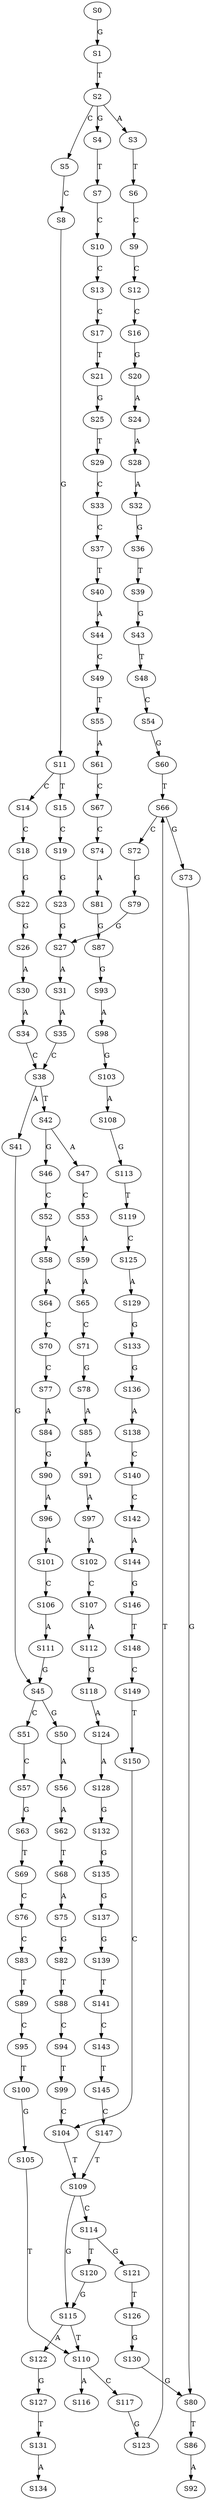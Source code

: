 strict digraph  {
	S0 -> S1 [ label = G ];
	S1 -> S2 [ label = T ];
	S2 -> S3 [ label = A ];
	S2 -> S4 [ label = G ];
	S2 -> S5 [ label = C ];
	S3 -> S6 [ label = T ];
	S4 -> S7 [ label = T ];
	S5 -> S8 [ label = C ];
	S6 -> S9 [ label = C ];
	S7 -> S10 [ label = C ];
	S8 -> S11 [ label = G ];
	S9 -> S12 [ label = C ];
	S10 -> S13 [ label = C ];
	S11 -> S14 [ label = C ];
	S11 -> S15 [ label = T ];
	S12 -> S16 [ label = C ];
	S13 -> S17 [ label = C ];
	S14 -> S18 [ label = C ];
	S15 -> S19 [ label = C ];
	S16 -> S20 [ label = G ];
	S17 -> S21 [ label = T ];
	S18 -> S22 [ label = G ];
	S19 -> S23 [ label = G ];
	S20 -> S24 [ label = A ];
	S21 -> S25 [ label = G ];
	S22 -> S26 [ label = G ];
	S23 -> S27 [ label = G ];
	S24 -> S28 [ label = A ];
	S25 -> S29 [ label = T ];
	S26 -> S30 [ label = A ];
	S27 -> S31 [ label = A ];
	S28 -> S32 [ label = A ];
	S29 -> S33 [ label = C ];
	S30 -> S34 [ label = A ];
	S31 -> S35 [ label = A ];
	S32 -> S36 [ label = G ];
	S33 -> S37 [ label = C ];
	S34 -> S38 [ label = C ];
	S35 -> S38 [ label = C ];
	S36 -> S39 [ label = T ];
	S37 -> S40 [ label = T ];
	S38 -> S41 [ label = A ];
	S38 -> S42 [ label = T ];
	S39 -> S43 [ label = G ];
	S40 -> S44 [ label = A ];
	S41 -> S45 [ label = G ];
	S42 -> S46 [ label = G ];
	S42 -> S47 [ label = A ];
	S43 -> S48 [ label = T ];
	S44 -> S49 [ label = C ];
	S45 -> S50 [ label = G ];
	S45 -> S51 [ label = C ];
	S46 -> S52 [ label = C ];
	S47 -> S53 [ label = C ];
	S48 -> S54 [ label = C ];
	S49 -> S55 [ label = T ];
	S50 -> S56 [ label = A ];
	S51 -> S57 [ label = C ];
	S52 -> S58 [ label = A ];
	S53 -> S59 [ label = A ];
	S54 -> S60 [ label = G ];
	S55 -> S61 [ label = A ];
	S56 -> S62 [ label = A ];
	S57 -> S63 [ label = G ];
	S58 -> S64 [ label = A ];
	S59 -> S65 [ label = A ];
	S60 -> S66 [ label = T ];
	S61 -> S67 [ label = C ];
	S62 -> S68 [ label = T ];
	S63 -> S69 [ label = T ];
	S64 -> S70 [ label = C ];
	S65 -> S71 [ label = C ];
	S66 -> S72 [ label = C ];
	S66 -> S73 [ label = G ];
	S67 -> S74 [ label = C ];
	S68 -> S75 [ label = A ];
	S69 -> S76 [ label = C ];
	S70 -> S77 [ label = C ];
	S71 -> S78 [ label = G ];
	S72 -> S79 [ label = G ];
	S73 -> S80 [ label = G ];
	S74 -> S81 [ label = A ];
	S75 -> S82 [ label = G ];
	S76 -> S83 [ label = C ];
	S77 -> S84 [ label = A ];
	S78 -> S85 [ label = A ];
	S79 -> S27 [ label = G ];
	S80 -> S86 [ label = T ];
	S81 -> S87 [ label = G ];
	S82 -> S88 [ label = T ];
	S83 -> S89 [ label = T ];
	S84 -> S90 [ label = G ];
	S85 -> S91 [ label = A ];
	S86 -> S92 [ label = A ];
	S87 -> S93 [ label = G ];
	S88 -> S94 [ label = C ];
	S89 -> S95 [ label = C ];
	S90 -> S96 [ label = A ];
	S91 -> S97 [ label = A ];
	S93 -> S98 [ label = A ];
	S94 -> S99 [ label = T ];
	S95 -> S100 [ label = T ];
	S96 -> S101 [ label = A ];
	S97 -> S102 [ label = A ];
	S98 -> S103 [ label = G ];
	S99 -> S104 [ label = C ];
	S100 -> S105 [ label = G ];
	S101 -> S106 [ label = C ];
	S102 -> S107 [ label = C ];
	S103 -> S108 [ label = A ];
	S104 -> S109 [ label = T ];
	S105 -> S110 [ label = T ];
	S106 -> S111 [ label = A ];
	S107 -> S112 [ label = A ];
	S108 -> S113 [ label = G ];
	S109 -> S114 [ label = C ];
	S109 -> S115 [ label = G ];
	S110 -> S116 [ label = A ];
	S110 -> S117 [ label = C ];
	S111 -> S45 [ label = G ];
	S112 -> S118 [ label = G ];
	S113 -> S119 [ label = T ];
	S114 -> S120 [ label = T ];
	S114 -> S121 [ label = G ];
	S115 -> S122 [ label = A ];
	S115 -> S110 [ label = T ];
	S117 -> S123 [ label = G ];
	S118 -> S124 [ label = A ];
	S119 -> S125 [ label = C ];
	S120 -> S115 [ label = G ];
	S121 -> S126 [ label = T ];
	S122 -> S127 [ label = G ];
	S123 -> S66 [ label = T ];
	S124 -> S128 [ label = A ];
	S125 -> S129 [ label = A ];
	S126 -> S130 [ label = G ];
	S127 -> S131 [ label = T ];
	S128 -> S132 [ label = G ];
	S129 -> S133 [ label = G ];
	S130 -> S80 [ label = G ];
	S131 -> S134 [ label = A ];
	S132 -> S135 [ label = G ];
	S133 -> S136 [ label = G ];
	S135 -> S137 [ label = G ];
	S136 -> S138 [ label = A ];
	S137 -> S139 [ label = G ];
	S138 -> S140 [ label = C ];
	S139 -> S141 [ label = T ];
	S140 -> S142 [ label = C ];
	S141 -> S143 [ label = C ];
	S142 -> S144 [ label = A ];
	S143 -> S145 [ label = T ];
	S144 -> S146 [ label = G ];
	S145 -> S147 [ label = C ];
	S146 -> S148 [ label = T ];
	S147 -> S109 [ label = T ];
	S148 -> S149 [ label = C ];
	S149 -> S150 [ label = T ];
	S150 -> S104 [ label = C ];
}
